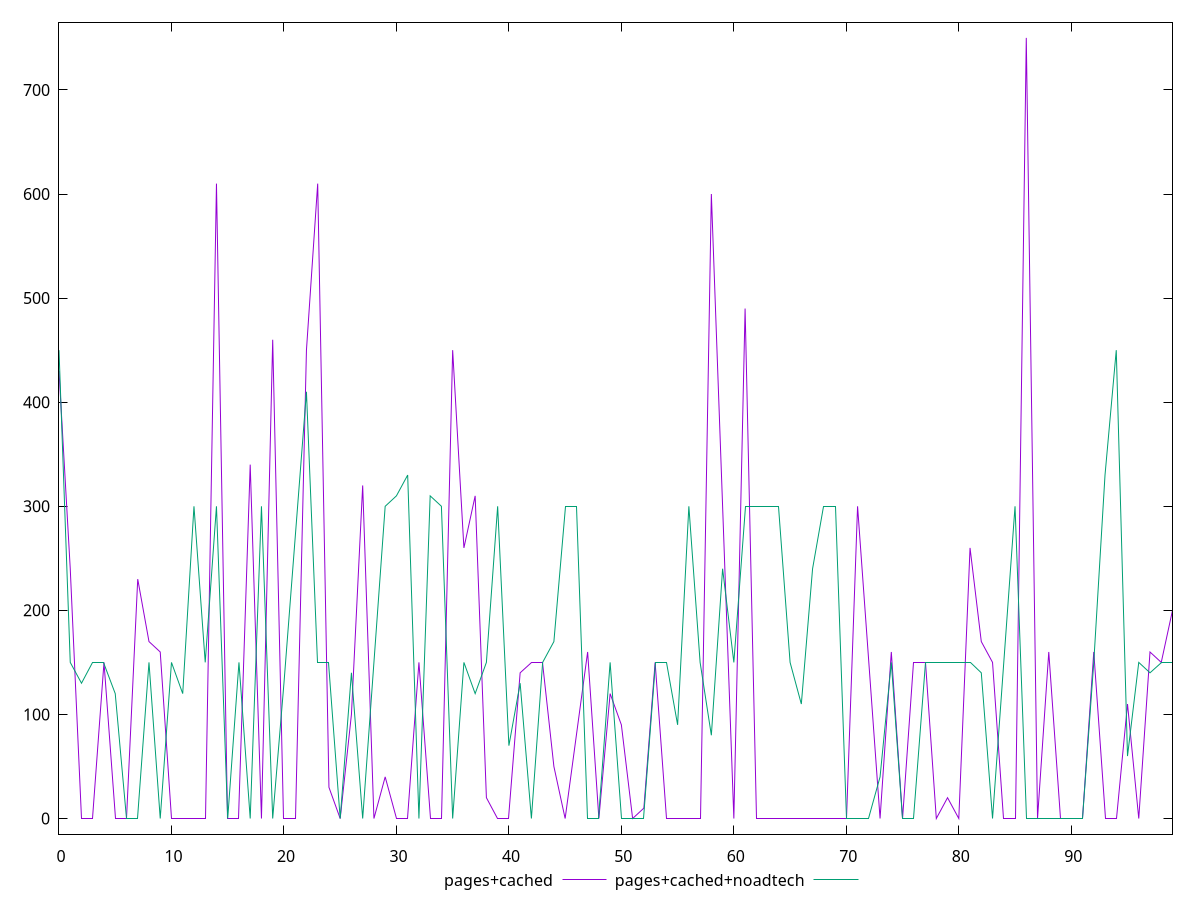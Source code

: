 reset

$pagesCached <<EOF
0 430
1 240
2 0
3 0
4 150
5 0
6 0
7 230
8 170
9 160
10 0
11 0
12 0
13 0
14 610
15 0
16 0
17 340
18 0
19 460
20 0
21 0
22 450
23 610
24 30
25 0
26 100
27 320
28 0
29 40
30 0
31 0
32 150
33 0
34 0
35 450
36 260
37 310
38 20
39 0
40 0
41 140
42 150
43 150
44 50
45 0
46 80
47 160
48 0
49 120
50 90
51 0
52 10
53 150
54 0
55 0
56 0
57 0
58 600
59 300
60 0
61 490
62 0
63 0
64 0
65 0
66 0
67 0
68 0
69 0
70 0
71 300
72 150
73 0
74 160
75 0
76 150
77 150
78 0
79 20
80 0
81 260
82 170
83 150
84 0
85 0
86 750
87 0
88 160
89 0
90 0
91 0
92 160
93 0
94 0
95 110
96 0
97 160
98 150
99 200
EOF

$pagesCachedNoadtech <<EOF
0 450
1 150
2 130
3 150
4 150
5 120
6 0
7 0
8 150
9 0
10 150
11 120
12 300
13 150
14 300
15 0
16 150
17 0
18 300
19 0
20 130
21 270
22 410
23 150
24 150
25 0
26 140
27 0
28 150
29 300
30 310
31 330
32 0
33 310
34 300
35 0
36 150
37 120
38 150
39 300
40 70
41 130
42 0
43 150
44 170
45 300
46 300
47 0
48 0
49 150
50 0
51 0
52 0
53 150
54 150
55 90
56 300
57 150
58 80
59 240
60 150
61 300
62 300
63 300
64 300
65 150
66 110
67 240
68 300
69 300
70 0
71 0
72 0
73 40
74 150
75 0
76 0
77 150
78 150
79 150
80 150
81 150
82 140
83 0
84 150
85 300
86 0
87 0
88 0
89 0
90 0
91 0
92 150
93 330
94 450
95 60
96 150
97 140
98 150
99 150
EOF

set key outside below
set xrange [0:99]
set yrange [-15:765]
set trange [-15:765]
set terminal svg size 640, 520 enhanced background rgb 'white'
set output "report_00014_2021-02-09T15:56:05.503Z/unused-css-rules/comparison/line/1_vs_2.svg"

plot $pagesCached title "pages+cached" with line, \
     $pagesCachedNoadtech title "pages+cached+noadtech" with line

reset

